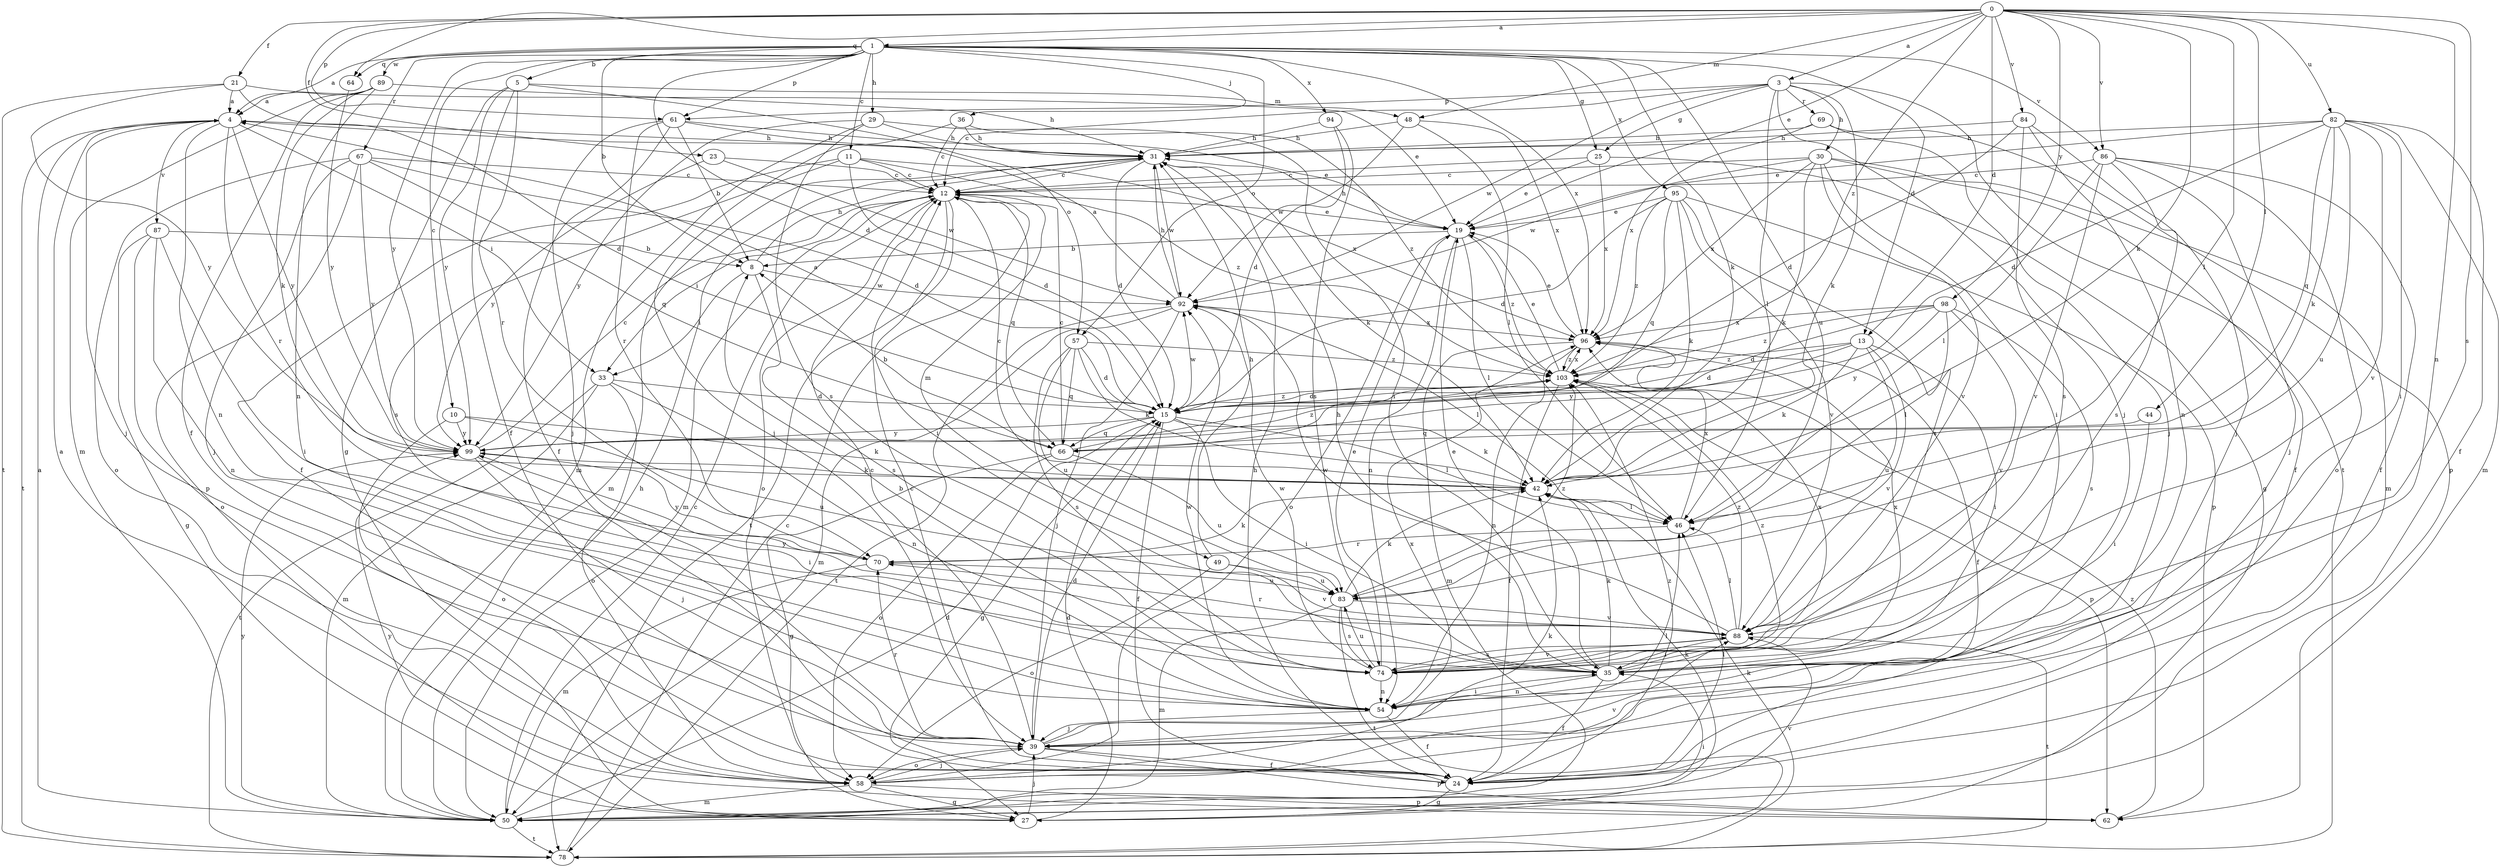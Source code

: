 strict digraph  {
0;
1;
3;
4;
5;
8;
10;
11;
12;
13;
15;
19;
21;
23;
24;
25;
27;
29;
30;
31;
33;
35;
36;
39;
42;
44;
46;
48;
49;
50;
54;
57;
58;
61;
62;
64;
66;
67;
69;
70;
74;
78;
82;
83;
84;
86;
87;
88;
89;
92;
94;
95;
96;
98;
99;
103;
0 -> 1  [label=a];
0 -> 3  [label=a];
0 -> 13  [label=d];
0 -> 19  [label=e];
0 -> 21  [label=f];
0 -> 23  [label=f];
0 -> 42  [label=k];
0 -> 44  [label=l];
0 -> 46  [label=l];
0 -> 48  [label=m];
0 -> 54  [label=n];
0 -> 61  [label=p];
0 -> 64  [label=q];
0 -> 74  [label=s];
0 -> 82  [label=u];
0 -> 84  [label=v];
0 -> 86  [label=v];
0 -> 98  [label=y];
0 -> 103  [label=z];
1 -> 4  [label=a];
1 -> 5  [label=b];
1 -> 8  [label=b];
1 -> 10  [label=c];
1 -> 11  [label=c];
1 -> 13  [label=d];
1 -> 15  [label=d];
1 -> 25  [label=g];
1 -> 29  [label=h];
1 -> 36  [label=j];
1 -> 42  [label=k];
1 -> 57  [label=o];
1 -> 61  [label=p];
1 -> 64  [label=q];
1 -> 67  [label=r];
1 -> 83  [label=u];
1 -> 86  [label=v];
1 -> 89  [label=w];
1 -> 94  [label=x];
1 -> 95  [label=x];
1 -> 96  [label=x];
1 -> 99  [label=y];
3 -> 12  [label=c];
3 -> 25  [label=g];
3 -> 30  [label=h];
3 -> 39  [label=j];
3 -> 42  [label=k];
3 -> 46  [label=l];
3 -> 61  [label=p];
3 -> 69  [label=r];
3 -> 78  [label=t];
3 -> 92  [label=w];
4 -> 31  [label=h];
4 -> 33  [label=i];
4 -> 39  [label=j];
4 -> 54  [label=n];
4 -> 70  [label=r];
4 -> 78  [label=t];
4 -> 87  [label=v];
4 -> 99  [label=y];
5 -> 24  [label=f];
5 -> 27  [label=g];
5 -> 48  [label=m];
5 -> 57  [label=o];
5 -> 70  [label=r];
5 -> 99  [label=y];
8 -> 31  [label=h];
8 -> 33  [label=i];
8 -> 74  [label=s];
8 -> 92  [label=w];
10 -> 42  [label=k];
10 -> 58  [label=o];
10 -> 83  [label=u];
10 -> 99  [label=y];
11 -> 12  [label=c];
11 -> 15  [label=d];
11 -> 24  [label=f];
11 -> 74  [label=s];
11 -> 96  [label=x];
11 -> 103  [label=z];
12 -> 19  [label=e];
12 -> 33  [label=i];
12 -> 35  [label=i];
12 -> 49  [label=m];
12 -> 50  [label=m];
12 -> 58  [label=o];
12 -> 66  [label=q];
12 -> 78  [label=t];
13 -> 15  [label=d];
13 -> 35  [label=i];
13 -> 42  [label=k];
13 -> 83  [label=u];
13 -> 88  [label=v];
13 -> 99  [label=y];
13 -> 103  [label=z];
15 -> 4  [label=a];
15 -> 24  [label=f];
15 -> 27  [label=g];
15 -> 35  [label=i];
15 -> 42  [label=k];
15 -> 46  [label=l];
15 -> 66  [label=q];
15 -> 92  [label=w];
15 -> 99  [label=y];
15 -> 103  [label=z];
19 -> 8  [label=b];
19 -> 31  [label=h];
19 -> 46  [label=l];
19 -> 54  [label=n];
19 -> 58  [label=o];
19 -> 103  [label=z];
21 -> 4  [label=a];
21 -> 15  [label=d];
21 -> 19  [label=e];
21 -> 78  [label=t];
21 -> 99  [label=y];
23 -> 12  [label=c];
23 -> 92  [label=w];
23 -> 99  [label=y];
24 -> 12  [label=c];
24 -> 27  [label=g];
24 -> 31  [label=h];
24 -> 46  [label=l];
24 -> 103  [label=z];
25 -> 12  [label=c];
25 -> 19  [label=e];
25 -> 27  [label=g];
25 -> 96  [label=x];
27 -> 15  [label=d];
27 -> 39  [label=j];
27 -> 42  [label=k];
27 -> 99  [label=y];
29 -> 31  [label=h];
29 -> 35  [label=i];
29 -> 50  [label=m];
29 -> 74  [label=s];
29 -> 99  [label=y];
30 -> 12  [label=c];
30 -> 24  [label=f];
30 -> 35  [label=i];
30 -> 42  [label=k];
30 -> 50  [label=m];
30 -> 88  [label=v];
30 -> 92  [label=w];
30 -> 96  [label=x];
31 -> 12  [label=c];
31 -> 15  [label=d];
31 -> 42  [label=k];
31 -> 50  [label=m];
31 -> 92  [label=w];
33 -> 15  [label=d];
33 -> 50  [label=m];
33 -> 54  [label=n];
33 -> 58  [label=o];
33 -> 78  [label=t];
35 -> 19  [label=e];
35 -> 24  [label=f];
35 -> 31  [label=h];
35 -> 42  [label=k];
35 -> 54  [label=n];
35 -> 96  [label=x];
35 -> 103  [label=z];
36 -> 12  [label=c];
36 -> 31  [label=h];
36 -> 39  [label=j];
36 -> 103  [label=z];
39 -> 12  [label=c];
39 -> 15  [label=d];
39 -> 24  [label=f];
39 -> 46  [label=l];
39 -> 58  [label=o];
39 -> 62  [label=p];
39 -> 70  [label=r];
39 -> 96  [label=x];
42 -> 12  [label=c];
42 -> 46  [label=l];
44 -> 35  [label=i];
44 -> 66  [label=q];
46 -> 70  [label=r];
46 -> 96  [label=x];
48 -> 31  [label=h];
48 -> 46  [label=l];
48 -> 92  [label=w];
48 -> 96  [label=x];
49 -> 31  [label=h];
49 -> 58  [label=o];
49 -> 83  [label=u];
49 -> 88  [label=v];
50 -> 4  [label=a];
50 -> 12  [label=c];
50 -> 15  [label=d];
50 -> 31  [label=h];
50 -> 35  [label=i];
50 -> 78  [label=t];
50 -> 88  [label=v];
50 -> 99  [label=y];
54 -> 8  [label=b];
54 -> 24  [label=f];
54 -> 35  [label=i];
54 -> 39  [label=j];
54 -> 92  [label=w];
57 -> 15  [label=d];
57 -> 42  [label=k];
57 -> 66  [label=q];
57 -> 74  [label=s];
57 -> 83  [label=u];
57 -> 103  [label=z];
58 -> 4  [label=a];
58 -> 27  [label=g];
58 -> 39  [label=j];
58 -> 42  [label=k];
58 -> 50  [label=m];
58 -> 62  [label=p];
58 -> 88  [label=v];
61 -> 8  [label=b];
61 -> 19  [label=e];
61 -> 24  [label=f];
61 -> 31  [label=h];
61 -> 39  [label=j];
61 -> 70  [label=r];
62 -> 103  [label=z];
64 -> 99  [label=y];
66 -> 8  [label=b];
66 -> 12  [label=c];
66 -> 27  [label=g];
66 -> 58  [label=o];
66 -> 83  [label=u];
66 -> 103  [label=z];
67 -> 12  [label=c];
67 -> 15  [label=d];
67 -> 39  [label=j];
67 -> 58  [label=o];
67 -> 62  [label=p];
67 -> 66  [label=q];
67 -> 99  [label=y];
69 -> 31  [label=h];
69 -> 39  [label=j];
69 -> 62  [label=p];
69 -> 96  [label=x];
70 -> 42  [label=k];
70 -> 50  [label=m];
70 -> 83  [label=u];
70 -> 99  [label=y];
74 -> 19  [label=e];
74 -> 54  [label=n];
74 -> 83  [label=u];
74 -> 88  [label=v];
74 -> 92  [label=w];
74 -> 96  [label=x];
78 -> 12  [label=c];
78 -> 42  [label=k];
82 -> 15  [label=d];
82 -> 19  [label=e];
82 -> 24  [label=f];
82 -> 31  [label=h];
82 -> 35  [label=i];
82 -> 42  [label=k];
82 -> 50  [label=m];
82 -> 66  [label=q];
82 -> 83  [label=u];
82 -> 88  [label=v];
83 -> 42  [label=k];
83 -> 50  [label=m];
83 -> 74  [label=s];
83 -> 78  [label=t];
83 -> 88  [label=v];
83 -> 103  [label=z];
84 -> 15  [label=d];
84 -> 31  [label=h];
84 -> 39  [label=j];
84 -> 54  [label=n];
84 -> 74  [label=s];
86 -> 12  [label=c];
86 -> 24  [label=f];
86 -> 39  [label=j];
86 -> 46  [label=l];
86 -> 58  [label=o];
86 -> 74  [label=s];
86 -> 88  [label=v];
87 -> 8  [label=b];
87 -> 27  [label=g];
87 -> 35  [label=i];
87 -> 54  [label=n];
87 -> 58  [label=o];
88 -> 35  [label=i];
88 -> 46  [label=l];
88 -> 70  [label=r];
88 -> 74  [label=s];
88 -> 78  [label=t];
88 -> 92  [label=w];
88 -> 99  [label=y];
88 -> 103  [label=z];
89 -> 4  [label=a];
89 -> 24  [label=f];
89 -> 31  [label=h];
89 -> 42  [label=k];
89 -> 50  [label=m];
89 -> 54  [label=n];
92 -> 4  [label=a];
92 -> 31  [label=h];
92 -> 39  [label=j];
92 -> 46  [label=l];
92 -> 50  [label=m];
92 -> 78  [label=t];
92 -> 96  [label=x];
94 -> 15  [label=d];
94 -> 31  [label=h];
94 -> 74  [label=s];
95 -> 15  [label=d];
95 -> 19  [label=e];
95 -> 42  [label=k];
95 -> 62  [label=p];
95 -> 66  [label=q];
95 -> 74  [label=s];
95 -> 88  [label=v];
95 -> 103  [label=z];
96 -> 19  [label=e];
96 -> 24  [label=f];
96 -> 50  [label=m];
96 -> 54  [label=n];
96 -> 103  [label=z];
98 -> 15  [label=d];
98 -> 46  [label=l];
98 -> 74  [label=s];
98 -> 88  [label=v];
98 -> 96  [label=x];
98 -> 99  [label=y];
98 -> 103  [label=z];
99 -> 12  [label=c];
99 -> 35  [label=i];
99 -> 39  [label=j];
99 -> 42  [label=k];
103 -> 15  [label=d];
103 -> 19  [label=e];
103 -> 24  [label=f];
103 -> 62  [label=p];
103 -> 96  [label=x];
}
